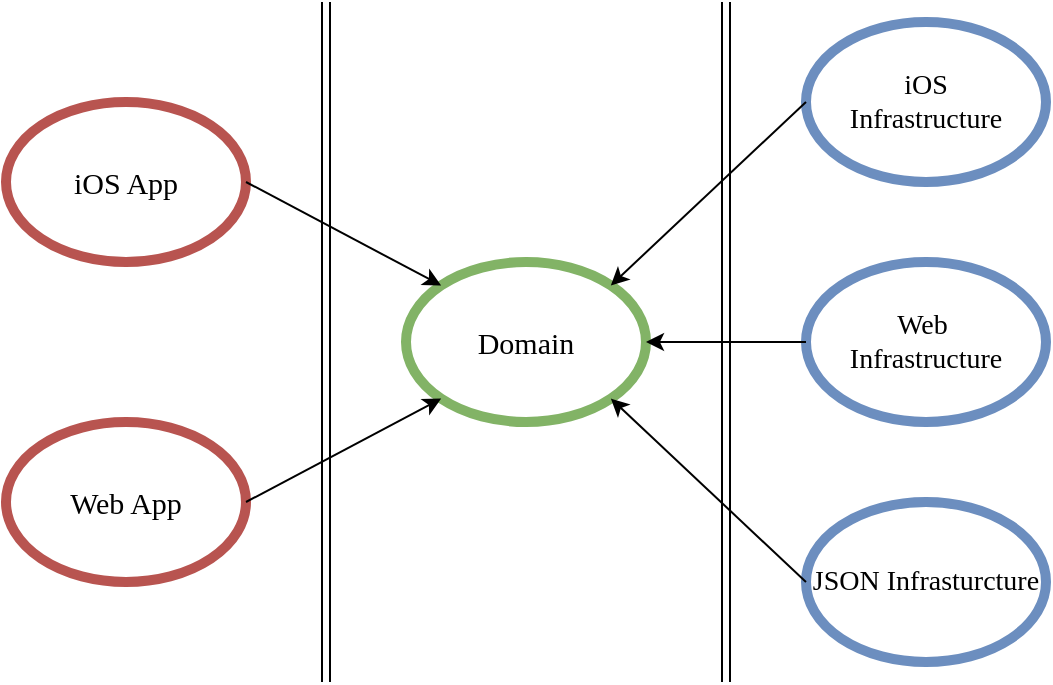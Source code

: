 <mxfile version="12.8.1" type="device"><diagram id="z3z5Xvrnc326ST92J5bR" name="Page-1"><mxGraphModel dx="925" dy="789" grid="1" gridSize="10" guides="1" tooltips="1" connect="1" arrows="1" fold="1" page="1" pageScale="1" pageWidth="827" pageHeight="1169" math="0" shadow="0"><root><mxCell id="0"/><mxCell id="1" parent="0"/><mxCell id="oCS-vqwGz3HI_2jbmz-s-1" value="&lt;font style=&quot;font-size: 14px&quot;&gt;iOS &lt;br&gt;Infrastructure&lt;br&gt;&lt;/font&gt;" style="ellipse;whiteSpace=wrap;html=1;fillColor=none;strokeColor=#6c8ebf;strokeWidth=5;fontFamily=Verdana;" vertex="1" parent="1"><mxGeometry x="600" y="120" width="120" height="80" as="geometry"/></mxCell><mxCell id="oCS-vqwGz3HI_2jbmz-s-4" value="&lt;font style=&quot;font-size: 14px&quot;&gt;Web&amp;nbsp;&lt;br&gt;Infrastructure&lt;br&gt;&lt;/font&gt;" style="ellipse;whiteSpace=wrap;html=1;fillColor=none;strokeColor=#6c8ebf;strokeWidth=5;fontFamily=Verdana;" vertex="1" parent="1"><mxGeometry x="600" y="240" width="120" height="80" as="geometry"/></mxCell><mxCell id="oCS-vqwGz3HI_2jbmz-s-5" value="&lt;font style=&quot;font-size: 14px&quot;&gt;JSON Infrasturcture&lt;br&gt;&lt;/font&gt;" style="ellipse;whiteSpace=wrap;html=1;fillColor=none;strokeColor=#6c8ebf;strokeWidth=5;fontFamily=Verdana;" vertex="1" parent="1"><mxGeometry x="600" y="360" width="120" height="80" as="geometry"/></mxCell><mxCell id="oCS-vqwGz3HI_2jbmz-s-6" value="&lt;font style=&quot;font-size: 15px&quot;&gt;Domain&lt;/font&gt;" style="ellipse;whiteSpace=wrap;html=1;strokeWidth=5;fillColor=none;fontFamily=Verdana;strokeColor=#82b366;" vertex="1" parent="1"><mxGeometry x="400" y="240" width="120" height="80" as="geometry"/></mxCell><mxCell id="oCS-vqwGz3HI_2jbmz-s-7" value="iOS App" style="ellipse;whiteSpace=wrap;html=1;strokeWidth=5;fillColor=none;fontFamily=Verdana;strokeColor=#b85450;fontSize=15;" vertex="1" parent="1"><mxGeometry x="200" y="160" width="120" height="80" as="geometry"/></mxCell><mxCell id="oCS-vqwGz3HI_2jbmz-s-9" value="Web App" style="ellipse;whiteSpace=wrap;html=1;strokeWidth=5;fillColor=none;fontFamily=Verdana;strokeColor=#b85450;fontSize=15;" vertex="1" parent="1"><mxGeometry x="200" y="320" width="120" height="80" as="geometry"/></mxCell><mxCell id="oCS-vqwGz3HI_2jbmz-s-10" value="" style="shape=link;html=1;fontFamily=Verdana;fontSize=15;" edge="1" parent="1"><mxGeometry width="50" height="50" relative="1" as="geometry"><mxPoint x="360" y="450" as="sourcePoint"/><mxPoint x="360" y="110" as="targetPoint"/></mxGeometry></mxCell><mxCell id="oCS-vqwGz3HI_2jbmz-s-11" value="" style="shape=link;html=1;fontFamily=Verdana;fontSize=15;" edge="1" parent="1"><mxGeometry width="50" height="50" relative="1" as="geometry"><mxPoint x="560" y="450" as="sourcePoint"/><mxPoint x="560" y="110" as="targetPoint"/></mxGeometry></mxCell><mxCell id="oCS-vqwGz3HI_2jbmz-s-12" value="" style="endArrow=classic;html=1;fontFamily=Verdana;fontSize=15;exitX=1;exitY=0.5;exitDx=0;exitDy=0;entryX=0;entryY=0;entryDx=0;entryDy=0;" edge="1" parent="1" source="oCS-vqwGz3HI_2jbmz-s-7" target="oCS-vqwGz3HI_2jbmz-s-6"><mxGeometry width="50" height="50" relative="1" as="geometry"><mxPoint x="410" y="270" as="sourcePoint"/><mxPoint x="460" y="220" as="targetPoint"/></mxGeometry></mxCell><mxCell id="oCS-vqwGz3HI_2jbmz-s-13" value="" style="endArrow=classic;html=1;fontFamily=Verdana;fontSize=15;exitX=1;exitY=0.5;exitDx=0;exitDy=0;entryX=0;entryY=1;entryDx=0;entryDy=0;" edge="1" parent="1" target="oCS-vqwGz3HI_2jbmz-s-6"><mxGeometry width="50" height="50" relative="1" as="geometry"><mxPoint x="320" y="360" as="sourcePoint"/><mxPoint x="417.574" y="411.716" as="targetPoint"/></mxGeometry></mxCell><mxCell id="oCS-vqwGz3HI_2jbmz-s-14" value="" style="endArrow=classic;html=1;fontFamily=Verdana;fontSize=15;entryX=1;entryY=0;entryDx=0;entryDy=0;exitX=0;exitY=0.5;exitDx=0;exitDy=0;" edge="1" parent="1" source="oCS-vqwGz3HI_2jbmz-s-1" target="oCS-vqwGz3HI_2jbmz-s-6"><mxGeometry width="50" height="50" relative="1" as="geometry"><mxPoint x="410" y="270" as="sourcePoint"/><mxPoint x="460" y="220" as="targetPoint"/></mxGeometry></mxCell><mxCell id="oCS-vqwGz3HI_2jbmz-s-15" value="" style="endArrow=classic;html=1;fontFamily=Verdana;fontSize=15;entryX=1;entryY=1;entryDx=0;entryDy=0;exitX=0;exitY=0.5;exitDx=0;exitDy=0;" edge="1" parent="1" source="oCS-vqwGz3HI_2jbmz-s-5" target="oCS-vqwGz3HI_2jbmz-s-6"><mxGeometry width="50" height="50" relative="1" as="geometry"><mxPoint x="610" y="170" as="sourcePoint"/><mxPoint x="512.426" y="261.716" as="targetPoint"/></mxGeometry></mxCell><mxCell id="oCS-vqwGz3HI_2jbmz-s-17" value="" style="endArrow=classic;html=1;fontFamily=Verdana;fontSize=15;entryX=1;entryY=0.5;entryDx=0;entryDy=0;exitX=0;exitY=0.5;exitDx=0;exitDy=0;" edge="1" parent="1" source="oCS-vqwGz3HI_2jbmz-s-4" target="oCS-vqwGz3HI_2jbmz-s-6"><mxGeometry width="50" height="50" relative="1" as="geometry"><mxPoint x="610" y="170" as="sourcePoint"/><mxPoint x="512.426" y="261.716" as="targetPoint"/></mxGeometry></mxCell></root></mxGraphModel></diagram></mxfile>